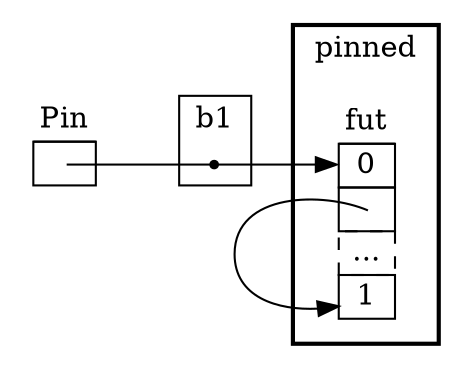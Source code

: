 digraph {
   rankdir = LR;
   dpi = 300.0;
   
   node [shape = "plaintext";];
   
   pinned_box [label = <<table border="0" cellborder="1" cellspacing="0">
      <tr><td sides="B">Pin</td></tr>
      <tr><td port="source"> </td></tr>
      </table>>;];
   
   subgraph cluster_box {
      label = "";
      peripheries = 0;
      
      subgraph cluster_box_internal {
         peripheries = 1;
         label = "b1";
         shape = box;
         style = solid;
         pin [shape = "point";];
      }
   }
   
   subgraph cluster_deref {
      style = bold;
      label = "pinned";
      
      box [label = <<table border="0" cellborder="1" cellspacing="0">
         <tr><td sides="B">fut</td></tr>
         <tr><td port="target">0</td></tr>
         <tr><td port="source"> </td></tr>
         <tr><td style="dashed">...</td></tr>
         <tr><td port="internal">1</td></tr>
         </table>>;];
   }
   
   edge [tailclip = false;];
   pinned_box -> pin [tailport = "source:c"; arrowhead = "none";];
   pin -> box [headport = "target";];
   box -> box [tailport = "source:c"; headport = "internal";];
}